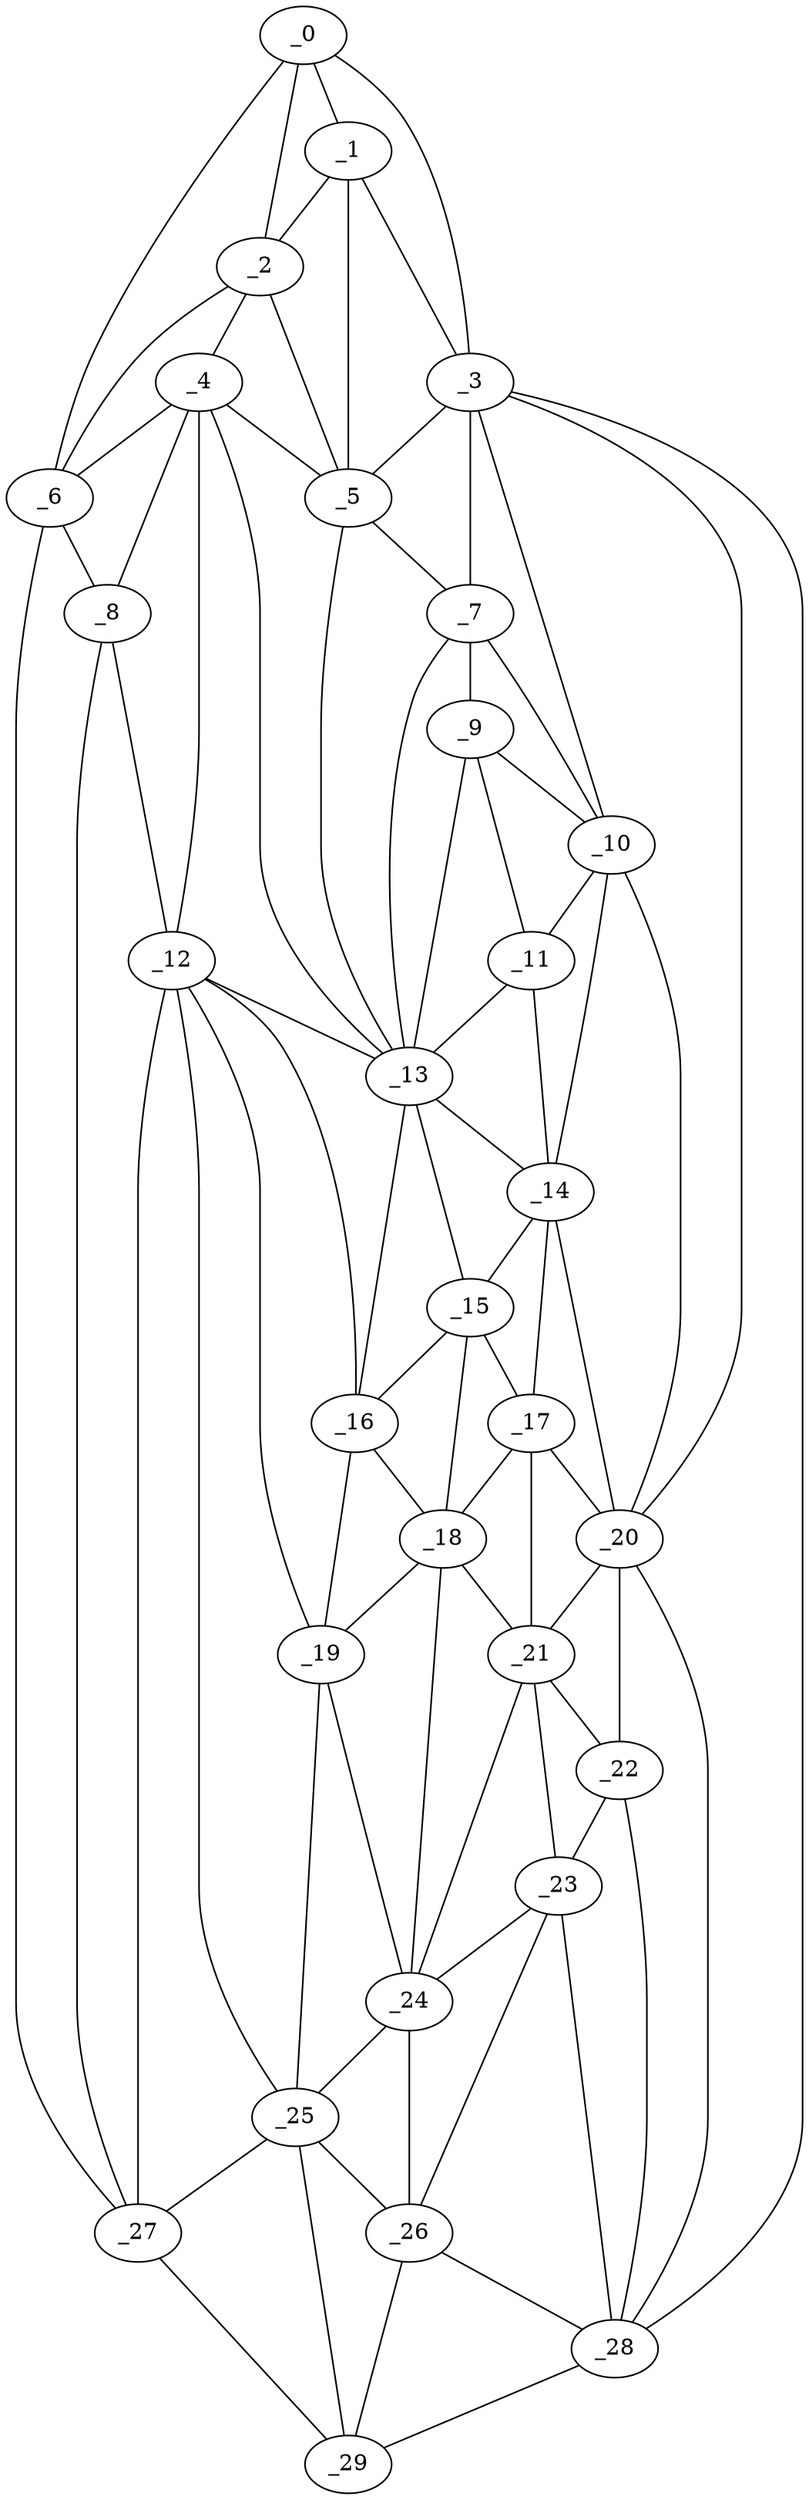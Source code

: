graph "obj60__0.gxl" {
	_0	 [x=4,
		y=36];
	_1	 [x=7,
		y=42];
	_0 -- _1	 [valence=2];
	_2	 [x=8,
		y=47];
	_0 -- _2	 [valence=1];
	_3	 [x=11,
		y=21];
	_0 -- _3	 [valence=1];
	_6	 [x=27,
		y=111];
	_0 -- _6	 [valence=1];
	_1 -- _2	 [valence=2];
	_1 -- _3	 [valence=2];
	_5	 [x=27,
		y=45];
	_1 -- _5	 [valence=2];
	_4	 [x=17,
		y=71];
	_2 -- _4	 [valence=2];
	_2 -- _5	 [valence=1];
	_2 -- _6	 [valence=1];
	_3 -- _5	 [valence=2];
	_7	 [x=31,
		y=43];
	_3 -- _7	 [valence=2];
	_10	 [x=37,
		y=27];
	_3 -- _10	 [valence=2];
	_20	 [x=79,
		y=26];
	_3 -- _20	 [valence=2];
	_28	 [x=118,
		y=19];
	_3 -- _28	 [valence=1];
	_4 -- _5	 [valence=2];
	_4 -- _6	 [valence=2];
	_8	 [x=33,
		y=86];
	_4 -- _8	 [valence=1];
	_12	 [x=50,
		y=71];
	_4 -- _12	 [valence=2];
	_13	 [x=51,
		y=58];
	_4 -- _13	 [valence=1];
	_5 -- _7	 [valence=1];
	_5 -- _13	 [valence=2];
	_6 -- _8	 [valence=2];
	_27	 [x=107,
		y=109];
	_6 -- _27	 [valence=1];
	_9	 [x=36,
		y=39];
	_7 -- _9	 [valence=1];
	_7 -- _10	 [valence=1];
	_7 -- _13	 [valence=2];
	_8 -- _12	 [valence=2];
	_8 -- _27	 [valence=1];
	_9 -- _10	 [valence=2];
	_11	 [x=49,
		y=32];
	_9 -- _11	 [valence=2];
	_9 -- _13	 [valence=1];
	_10 -- _11	 [valence=1];
	_14	 [x=58,
		y=32];
	_10 -- _14	 [valence=1];
	_10 -- _20	 [valence=1];
	_11 -- _13	 [valence=2];
	_11 -- _14	 [valence=1];
	_12 -- _13	 [valence=2];
	_16	 [x=61,
		y=64];
	_12 -- _16	 [valence=2];
	_19	 [x=70,
		y=65];
	_12 -- _19	 [valence=1];
	_25	 [x=96,
		y=78];
	_12 -- _25	 [valence=2];
	_12 -- _27	 [valence=2];
	_13 -- _14	 [valence=2];
	_15	 [x=61,
		y=56];
	_13 -- _15	 [valence=1];
	_13 -- _16	 [valence=2];
	_14 -- _15	 [valence=2];
	_17	 [x=70,
		y=32];
	_14 -- _17	 [valence=2];
	_14 -- _20	 [valence=2];
	_15 -- _16	 [valence=1];
	_15 -- _17	 [valence=1];
	_18	 [x=70,
		y=57];
	_15 -- _18	 [valence=2];
	_16 -- _18	 [valence=2];
	_16 -- _19	 [valence=2];
	_17 -- _18	 [valence=2];
	_17 -- _20	 [valence=2];
	_21	 [x=79,
		y=36];
	_17 -- _21	 [valence=2];
	_18 -- _19	 [valence=1];
	_18 -- _21	 [valence=1];
	_24	 [x=96,
		y=45];
	_18 -- _24	 [valence=2];
	_19 -- _24	 [valence=1];
	_19 -- _25	 [valence=2];
	_20 -- _21	 [valence=1];
	_22	 [x=92,
		y=26];
	_20 -- _22	 [valence=2];
	_20 -- _28	 [valence=1];
	_21 -- _22	 [valence=2];
	_23	 [x=93,
		y=35];
	_21 -- _23	 [valence=2];
	_21 -- _24	 [valence=2];
	_22 -- _23	 [valence=2];
	_22 -- _28	 [valence=2];
	_23 -- _24	 [valence=2];
	_26	 [x=104,
		y=44];
	_23 -- _26	 [valence=1];
	_23 -- _28	 [valence=2];
	_24 -- _25	 [valence=2];
	_24 -- _26	 [valence=1];
	_25 -- _26	 [valence=2];
	_25 -- _27	 [valence=1];
	_29	 [x=122,
		y=39];
	_25 -- _29	 [valence=1];
	_26 -- _28	 [valence=1];
	_26 -- _29	 [valence=2];
	_27 -- _29	 [valence=1];
	_28 -- _29	 [valence=1];
}
